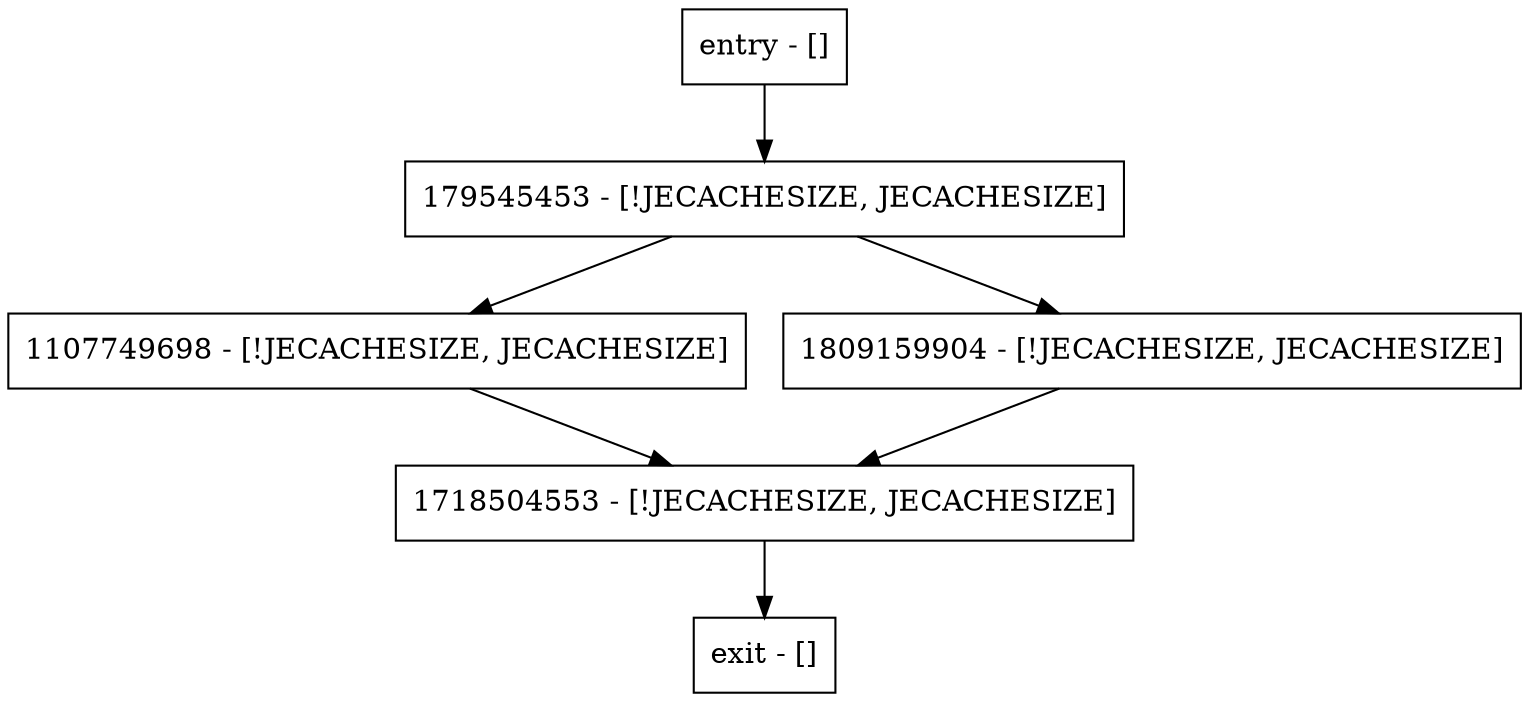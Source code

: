 digraph <init> {
node [shape=record];
entry [label="entry - []"];
exit [label="exit - []"];
1718504553 [label="1718504553 - [!JECACHESIZE, JECACHESIZE]"];
1107749698 [label="1107749698 - [!JECACHESIZE, JECACHESIZE]"];
179545453 [label="179545453 - [!JECACHESIZE, JECACHESIZE]"];
1809159904 [label="1809159904 - [!JECACHESIZE, JECACHESIZE]"];
entry;
exit;
entry -> 179545453;
1718504553 -> exit;
1107749698 -> 1718504553;
179545453 -> 1107749698;
179545453 -> 1809159904;
1809159904 -> 1718504553;
}
